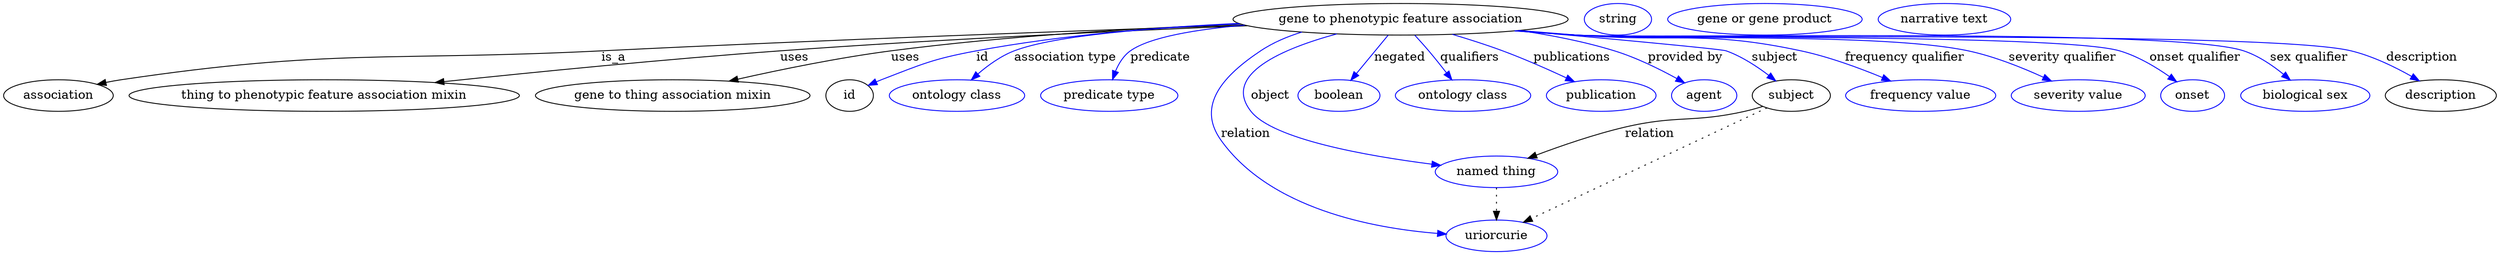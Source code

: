 digraph {
	graph [bb="0,0,2326.1,283"];
	node [label="\N"];
	"gene to phenotypic feature association"	 [height=0.5,
		label="gene to phenotypic feature association",
		pos="1297,265",
		width=4.0621];
	association	 [height=0.5,
		pos="50.046,178",
		width=1.3902];
	"gene to phenotypic feature association" -> association	 [label=is_a,
		lp="562.05,221.5",
		pos="e,86.555,190.51 1157.8,259.37 1007.9,253.06 762.49,241.99 551.05,229 354.43,216.92 302.66,232.3 109.05,196 104.9,195.22 100.64,194.26 \
96.385,193.18"];
	"thing to phenotypic feature association mixin"	 [height=0.5,
		pos="289.05,178",
		width=4.7482];
	"gene to phenotypic feature association" -> "thing to phenotypic feature association mixin"	 [label=uses,
		lp="730.05,221.5",
		pos="e,394.65,192.23 1160,258.65 1042.6,252.7 869.01,242.66 718.05,229 611.7,219.38 490.97,204.69 404.73,193.54"];
	"gene to thing association mixin"	 [height=0.5,
		pos="600.05,178",
		width=3.3941];
	"gene to phenotypic feature association" -> "gene to thing association mixin"	 [label=uses,
		lp="830.05,221.5",
		pos="e,657.4,193.98 1156,260.14 1060.2,255.44 930.97,246.35 818.05,229 766.9,221.14 709.99,207.67 667.15,196.54"];
	id	 [height=0.5,
		pos="767.05,178",
		width=0.75];
	"gene to phenotypic feature association" -> id	 [color=blue,
		label=id,
		lp="901.55,221.5",
		pos="e,788.55,189.29 1166.7,256.84 1069.7,250.11 945.98,239.92 896.05,229 853.2,219.63 843.4,213.17 803.05,196 801.26,195.24 799.44,194.43 \
797.61,193.6",
		style=solid];
	"association type"	 [color=blue,
		height=0.5,
		label="ontology class",
		pos="874.05,178",
		width=1.7151];
	"gene to phenotypic feature association" -> "association type"	 [color=blue,
		label="association type",
		lp="978.05,221.5",
		pos="e,889.23,195.57 1157.3,259.7 1072.6,254.84 973.46,245.74 934.05,229 920.11,223.08 907,212.73 896.61,202.9",
		style=solid];
	predicate	 [color=blue,
		height=0.5,
		label="predicate type",
		pos="1014,178",
		width=1.679];
	"gene to phenotypic feature association" -> predicate	 [color=blue,
		label=predicate,
		lp="1063,221.5",
		pos="e,1017.9,196.16 1162.5,257.91 1110.4,252.81 1058.5,244.04 1038,229 1030.3,223.31 1025,214.49 1021.4,205.78",
		style=solid];
	object	 [color=blue,
		height=0.5,
		label="named thing",
		pos="1385,91",
		width=1.5346];
	"gene to phenotypic feature association" -> object	 [color=blue,
		label=object,
		lp="1174,178",
		pos="e,1335.4,98.997 1240.5,248.25 1190,230.29 1128.1,199.04 1157,160 1177.2,132.79 1265,112.14 1325.6,100.8",
		style=solid];
	relation	 [color=blue,
		height=0.5,
		label=uriorcurie,
		pos="1385,18",
		width=1.2638];
	"gene to phenotypic feature association" -> relation	 [color=blue,
		label=relation,
		lp="1158,134.5",
		pos="e,1340.8,22.974 1212.7,250.21 1197.3,245.1 1182,238.23 1169,229 1130.3,201.47 1111.1,166.78 1137,127 1179.8,61.478 1271.7,35.083 \
1330.9,24.633",
		style=solid];
	negated	 [color=blue,
		height=0.5,
		label=boolean,
		pos="1238,178",
		width=1.0652];
	"gene to phenotypic feature association" -> negated	 [color=blue,
		label=negated,
		lp="1293.5,221.5",
		pos="e,1249.9,195.41 1284.8,246.97 1276.4,234.56 1265.1,217.88 1255.7,204.03",
		style=solid];
	qualifiers	 [color=blue,
		height=0.5,
		label="ontology class",
		pos="1356,178",
		width=1.7151];
	"gene to phenotypic feature association" -> qualifiers	 [color=blue,
		label=qualifiers,
		lp="1357,221.5",
		pos="e,1344,195.71 1309.3,246.97 1317.6,234.64 1328.9,218.1 1338.2,204.3",
		style=solid];
	publications	 [color=blue,
		height=0.5,
		label=publication,
		pos="1486,178",
		width=1.3902];
	"gene to phenotypic feature association" -> publications	 [color=blue,
		label=publications,
		lp="1451.5,221.5",
		pos="e,1458.2,193.23 1342.7,247.7 1357,242.02 1372.8,235.5 1387,229 1408,219.46 1430.8,207.77 1449.3,198",
		style=solid];
	"provided by"	 [color=blue,
		height=0.5,
		label=agent,
		pos="1584,178",
		width=0.83048];
	"gene to phenotypic feature association" -> "provided by"	 [color=blue,
		label="provided by",
		lp="1555,221.5",
		pos="e,1563.8,191.27 1398.7,251.93 1428.3,246.53 1460.4,239.09 1489,229 1512.3,220.8 1536.8,207.53 1555.1,196.59",
		style=solid];
	subject	 [height=0.5,
		pos="1668,178",
		width=0.99297];
	"gene to phenotypic feature association" -> subject	 [color=blue,
		label=subject,
		lp="1641.5,221.5",
		pos="e,1650.1,193.68 1403.3,252.61 1486,242.88 1587.5,230.7 1592,229 1610.1,222.3 1628,210.55 1641.9,200.02",
		style=solid];
	"frequency qualifier"	 [color=blue,
		height=0.5,
		label="frequency value",
		pos="1789,178",
		width=1.8776];
	"gene to phenotypic feature association" -> "frequency qualifier"	 [color=blue,
		label="frequency qualifier",
		lp="1763,221.5",
		pos="e,1757.8,193.98 1401.6,252.4 1418.5,250.5 1435.7,248.64 1452,247 1546.6,237.52 1572.7,251.33 1665,229 1694,222 1725,209.25 1748.8,\
198.25",
		style=solid];
	"severity qualifier"	 [color=blue,
		height=0.5,
		label="severity value",
		pos="1934,178",
		width=1.661];
	"gene to phenotypic feature association" -> "severity qualifier"	 [color=blue,
		label="severity qualifier",
		lp="1908.5,221.5",
		pos="e,1905.8,194.07 1399.5,252.13 1417,250.21 1435,248.4 1452,247 1533.4,240.29 1739.6,247.87 1819,229 1846.2,222.55 1874.9,209.84 1896.8,\
198.72",
		style=solid];
	"onset qualifier"	 [color=blue,
		height=0.5,
		label=onset,
		pos="2041,178",
		width=0.81243];
	"gene to phenotypic feature association" -> "onset qualifier"	 [color=blue,
		label="onset qualifier",
		lp="2030.5,221.5",
		pos="e,2023.5,192.73 1398.7,252.02 1416.4,250.09 1434.8,248.31 1452,247 1508.3,242.75 1905.1,245.44 1959,229 1979.4,222.79 1999.8,210.18 \
2015.1,199.05",
		style=solid];
	"sex qualifier"	 [color=blue,
		height=0.5,
		label="biological sex",
		pos="2148,178",
		width=1.661];
	"gene to phenotypic feature association" -> "sex qualifier"	 [color=blue,
		label="sex qualifier",
		lp="2137,221.5",
		pos="e,2129.6,195.23 1398.2,251.97 1416.1,250.03 1434.6,248.26 1452,247 1521,242.01 2008.3,250.5 2074,229 2091.5,223.29 2108.5,212.07 \
2121.8,201.6",
		style=solid];
	description	 [height=0.5,
		pos="2276,178",
		width=1.3902];
	"gene to phenotypic feature association" -> description	 [color=blue,
		label=description,
		lp="2242.5,221.5",
		pos="e,2251.9,194.04 1398.2,251.91 1416.1,249.98 1434.6,248.23 1452,247 1532.2,241.36 2097.1,248.59 2175,229 2199.2,222.92 2224.2,210.34 \
2243.3,199.19",
		style=solid];
	association_id	 [color=blue,
		height=0.5,
		label=string,
		pos="1492,265",
		width=0.84854];
	object -> relation	 [pos="e,1385,36.09 1385,72.955 1385,64.883 1385,55.176 1385,46.182",
		style=dotted];
	subject -> object	 [label=relation,
		lp="1533,134.5",
		pos="e,1416.5,105.89 1640.8,165.98 1635,163.75 1628.9,161.62 1623,160 1574.9,146.64 1560.2,155.39 1512,142 1482.4,133.76 1450.3,120.83 \
1425.8,110.05"];
	subject -> relation	 [pos="e,1411.2,32.759 1643.9,164.36 1593.8,136.02 1478.3,70.7 1420,37.757",
		style=dotted];
	"gene to phenotypic feature association_subject"	 [color=blue,
		height=0.5,
		label="gene or gene product",
		pos="1626,265",
		width=2.3651];
	"thing to phenotypic feature association mixin_description"	 [color=blue,
		height=0.5,
		label="narrative text",
		pos="1787,265",
		width=1.6068];
}
